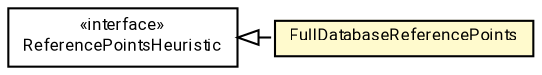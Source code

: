 #!/usr/local/bin/dot
#
# Class diagram 
# Generated by UMLGraph version R5_7_2-60-g0e99a6 (http://www.spinellis.gr/umlgraph/)
#

digraph G {
	graph [fontnames="svg"]
	edge [fontname="Roboto",fontsize=7,labelfontname="Roboto",labelfontsize=7,color="black"];
	node [fontname="Roboto",fontcolor="black",fontsize=8,shape=plaintext,margin=0,width=0,height=0];
	nodesep=0.15;
	ranksep=0.25;
	rankdir=LR;
	// de.lmu.ifi.dbs.elki.utilities.referencepoints.ReferencePointsHeuristic
	c4556454 [label=<<table title="de.lmu.ifi.dbs.elki.utilities.referencepoints.ReferencePointsHeuristic" border="0" cellborder="1" cellspacing="0" cellpadding="2" href="ReferencePointsHeuristic.html" target="_parent">
		<tr><td><table border="0" cellspacing="0" cellpadding="1">
		<tr><td align="center" balign="center"> &#171;interface&#187; </td></tr>
		<tr><td align="center" balign="center"> <font face="Roboto">ReferencePointsHeuristic</font> </td></tr>
		</table></td></tr>
		</table>>, URL="ReferencePointsHeuristic.html"];
	// de.lmu.ifi.dbs.elki.utilities.referencepoints.FullDatabaseReferencePoints
	c4556461 [label=<<table title="de.lmu.ifi.dbs.elki.utilities.referencepoints.FullDatabaseReferencePoints" border="0" cellborder="1" cellspacing="0" cellpadding="2" bgcolor="lemonChiffon" href="FullDatabaseReferencePoints.html" target="_parent">
		<tr><td><table border="0" cellspacing="0" cellpadding="1">
		<tr><td align="center" balign="center"> <font face="Roboto">FullDatabaseReferencePoints</font> </td></tr>
		</table></td></tr>
		</table>>, URL="FullDatabaseReferencePoints.html"];
	// de.lmu.ifi.dbs.elki.utilities.referencepoints.FullDatabaseReferencePoints implements de.lmu.ifi.dbs.elki.utilities.referencepoints.ReferencePointsHeuristic
	c4556454 -> c4556461 [arrowtail=empty,style=dashed,dir=back,weight=9];
}

